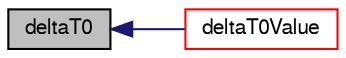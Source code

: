 digraph "deltaT0"
{
  bgcolor="transparent";
  edge [fontname="FreeSans",fontsize="10",labelfontname="FreeSans",labelfontsize="10"];
  node [fontname="FreeSans",fontsize="10",shape=record];
  rankdir="LR";
  Node6203 [label="deltaT0",height=0.2,width=0.4,color="black", fillcolor="grey75", style="filled", fontcolor="black"];
  Node6203 -> Node6204 [dir="back",color="midnightblue",fontsize="10",style="solid",fontname="FreeSans"];
  Node6204 [label="deltaT0Value",height=0.2,width=0.4,color="red",URL="$a26362.html#adc004d23d5821ed40388e14535a62532",tooltip="Return old time step value. "];
}
